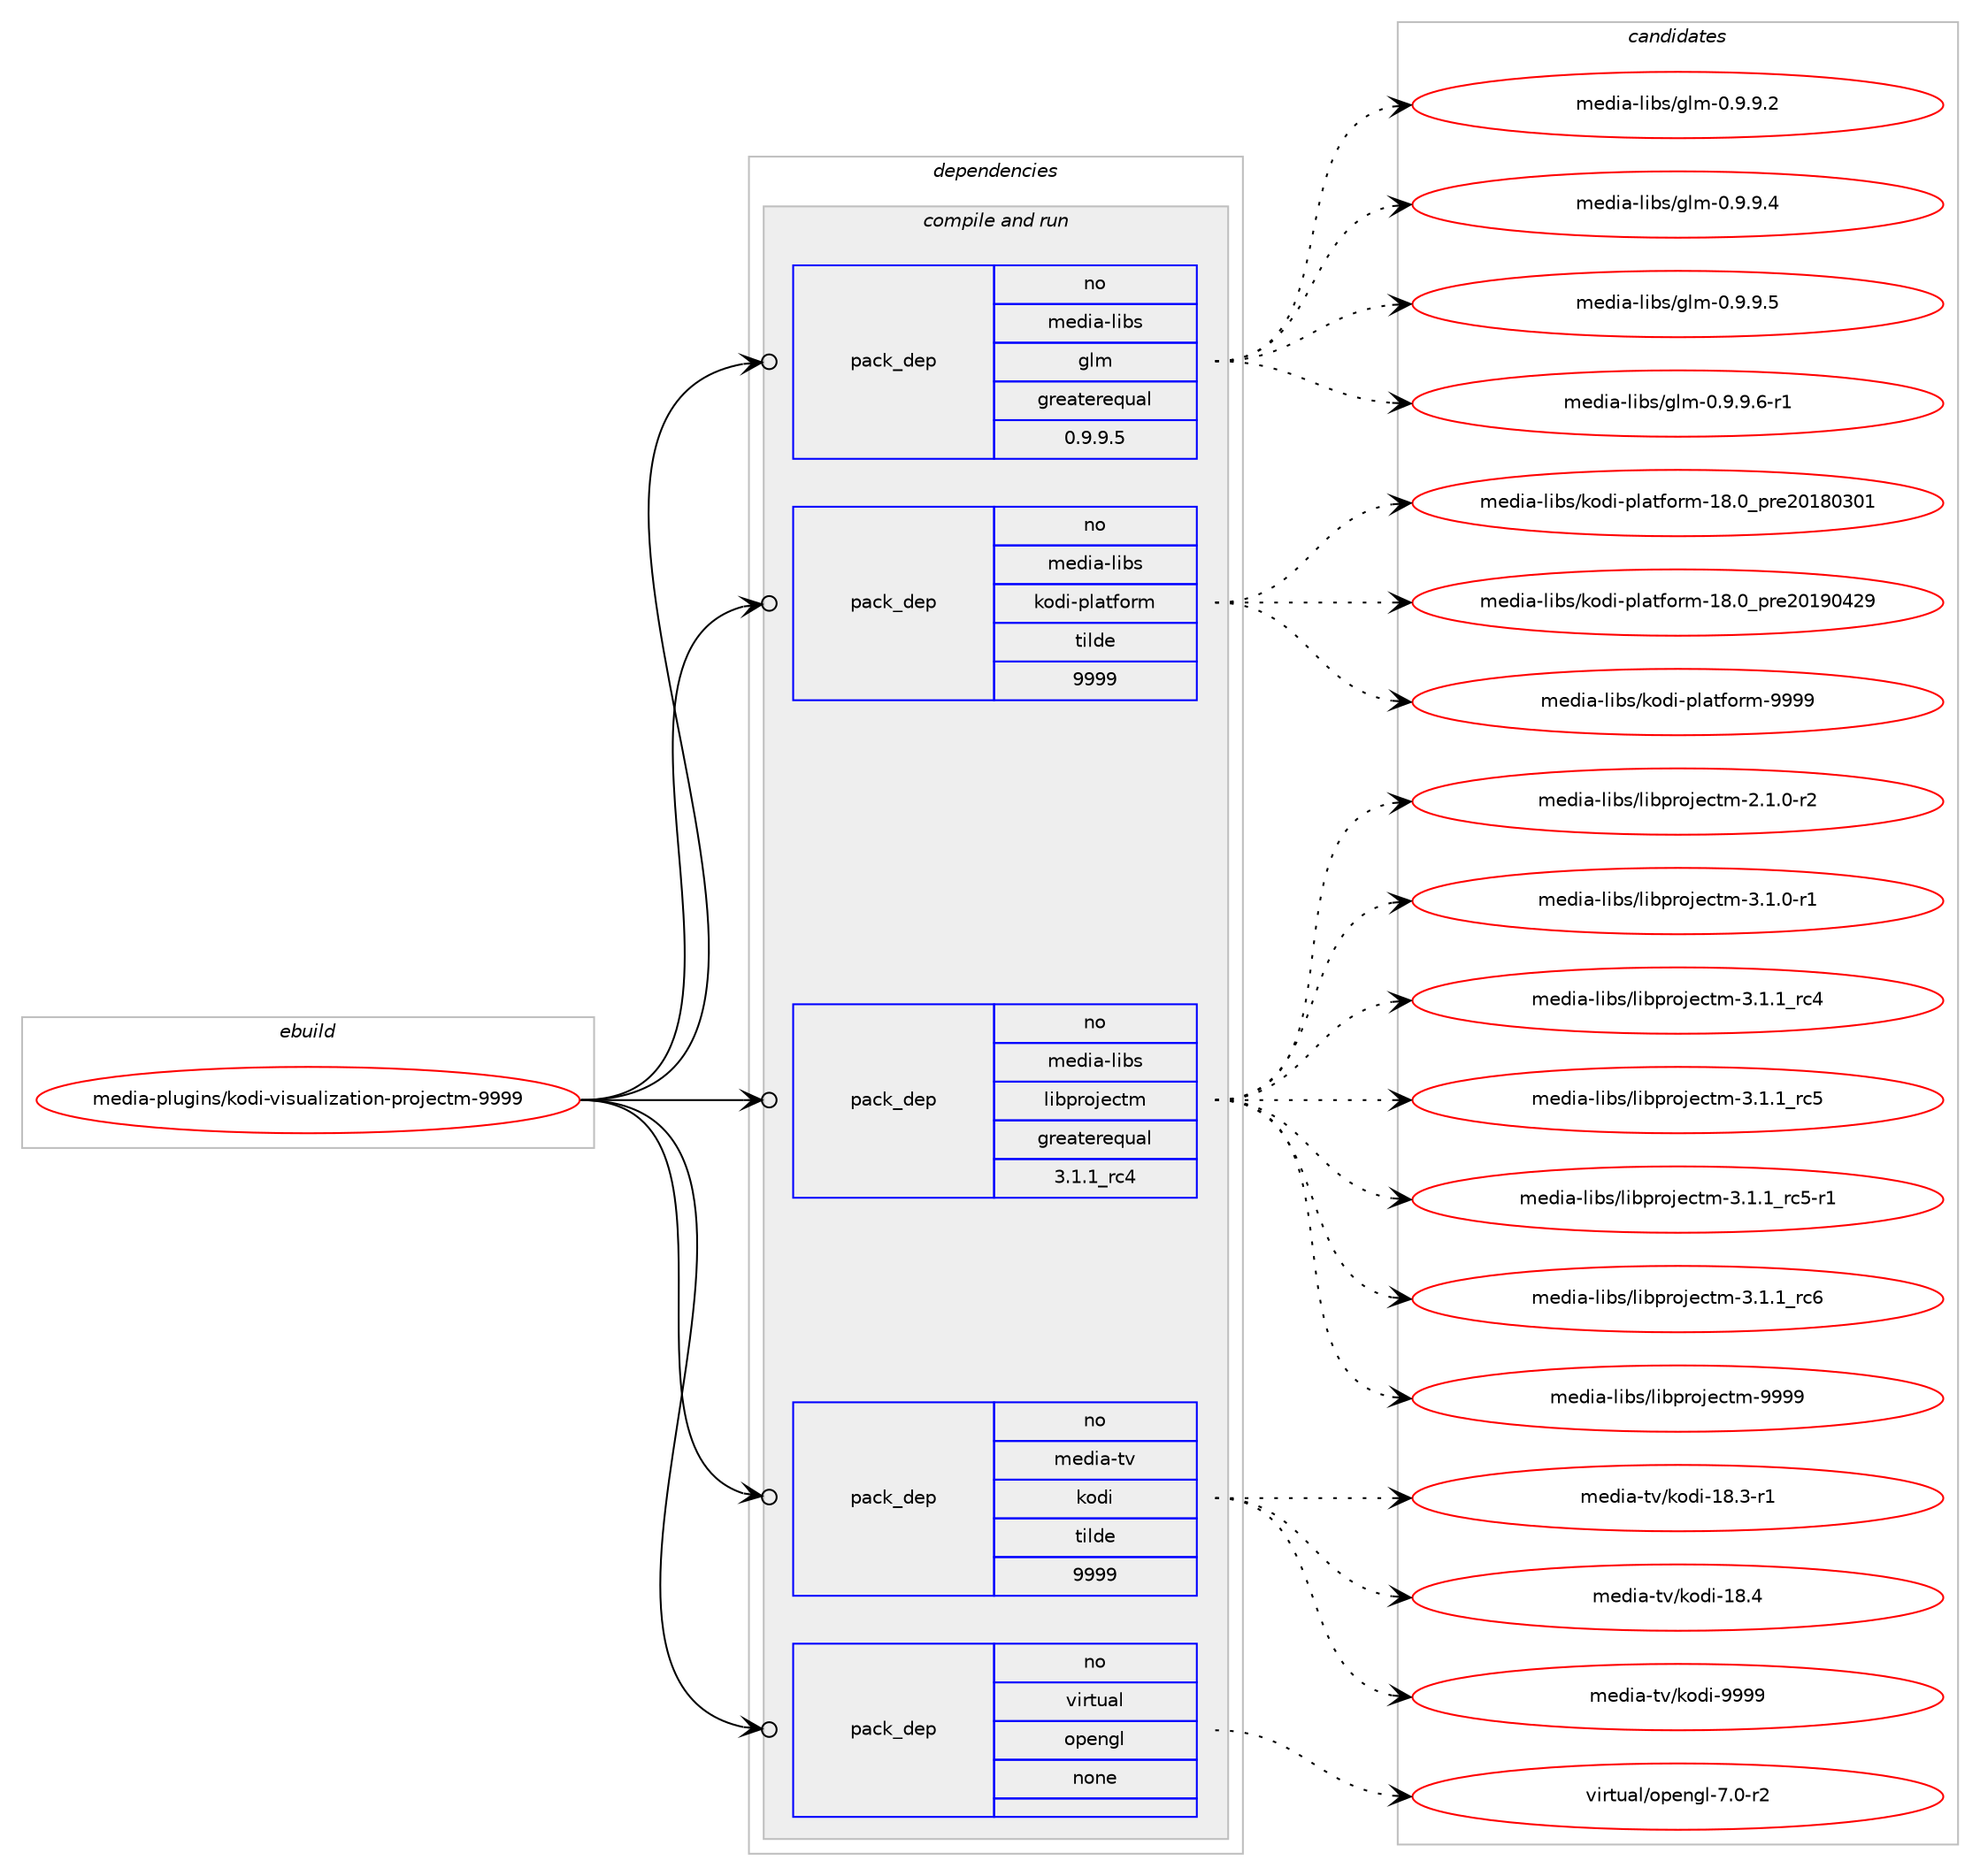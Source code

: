 digraph prolog {

# *************
# Graph options
# *************

newrank=true;
concentrate=true;
compound=true;
graph [rankdir=LR,fontname=Helvetica,fontsize=10,ranksep=1.5];#, ranksep=2.5, nodesep=0.2];
edge  [arrowhead=vee];
node  [fontname=Helvetica,fontsize=10];

# **********
# The ebuild
# **********

subgraph cluster_leftcol {
color=gray;
rank=same;
label=<<i>ebuild</i>>;
id [label="media-plugins/kodi-visualization-projectm-9999", color=red, width=4, href="../media-plugins/kodi-visualization-projectm-9999.svg"];
}

# ****************
# The dependencies
# ****************

subgraph cluster_midcol {
color=gray;
label=<<i>dependencies</i>>;
subgraph cluster_compile {
fillcolor="#eeeeee";
style=filled;
label=<<i>compile</i>>;
}
subgraph cluster_compileandrun {
fillcolor="#eeeeee";
style=filled;
label=<<i>compile and run</i>>;
subgraph pack587740 {
dependency794815 [label=<<TABLE BORDER="0" CELLBORDER="1" CELLSPACING="0" CELLPADDING="4" WIDTH="220"><TR><TD ROWSPAN="6" CELLPADDING="30">pack_dep</TD></TR><TR><TD WIDTH="110">no</TD></TR><TR><TD>media-libs</TD></TR><TR><TD>glm</TD></TR><TR><TD>greaterequal</TD></TR><TR><TD>0.9.9.5</TD></TR></TABLE>>, shape=none, color=blue];
}
id:e -> dependency794815:w [weight=20,style="solid",arrowhead="odotvee"];
subgraph pack587741 {
dependency794816 [label=<<TABLE BORDER="0" CELLBORDER="1" CELLSPACING="0" CELLPADDING="4" WIDTH="220"><TR><TD ROWSPAN="6" CELLPADDING="30">pack_dep</TD></TR><TR><TD WIDTH="110">no</TD></TR><TR><TD>media-libs</TD></TR><TR><TD>kodi-platform</TD></TR><TR><TD>tilde</TD></TR><TR><TD>9999</TD></TR></TABLE>>, shape=none, color=blue];
}
id:e -> dependency794816:w [weight=20,style="solid",arrowhead="odotvee"];
subgraph pack587742 {
dependency794817 [label=<<TABLE BORDER="0" CELLBORDER="1" CELLSPACING="0" CELLPADDING="4" WIDTH="220"><TR><TD ROWSPAN="6" CELLPADDING="30">pack_dep</TD></TR><TR><TD WIDTH="110">no</TD></TR><TR><TD>media-libs</TD></TR><TR><TD>libprojectm</TD></TR><TR><TD>greaterequal</TD></TR><TR><TD>3.1.1_rc4</TD></TR></TABLE>>, shape=none, color=blue];
}
id:e -> dependency794817:w [weight=20,style="solid",arrowhead="odotvee"];
subgraph pack587743 {
dependency794818 [label=<<TABLE BORDER="0" CELLBORDER="1" CELLSPACING="0" CELLPADDING="4" WIDTH="220"><TR><TD ROWSPAN="6" CELLPADDING="30">pack_dep</TD></TR><TR><TD WIDTH="110">no</TD></TR><TR><TD>media-tv</TD></TR><TR><TD>kodi</TD></TR><TR><TD>tilde</TD></TR><TR><TD>9999</TD></TR></TABLE>>, shape=none, color=blue];
}
id:e -> dependency794818:w [weight=20,style="solid",arrowhead="odotvee"];
subgraph pack587744 {
dependency794819 [label=<<TABLE BORDER="0" CELLBORDER="1" CELLSPACING="0" CELLPADDING="4" WIDTH="220"><TR><TD ROWSPAN="6" CELLPADDING="30">pack_dep</TD></TR><TR><TD WIDTH="110">no</TD></TR><TR><TD>virtual</TD></TR><TR><TD>opengl</TD></TR><TR><TD>none</TD></TR><TR><TD></TD></TR></TABLE>>, shape=none, color=blue];
}
id:e -> dependency794819:w [weight=20,style="solid",arrowhead="odotvee"];
}
subgraph cluster_run {
fillcolor="#eeeeee";
style=filled;
label=<<i>run</i>>;
}
}

# **************
# The candidates
# **************

subgraph cluster_choices {
rank=same;
color=gray;
label=<<i>candidates</i>>;

subgraph choice587740 {
color=black;
nodesep=1;
choice109101100105974510810598115471031081094548465746574650 [label="media-libs/glm-0.9.9.2", color=red, width=4,href="../media-libs/glm-0.9.9.2.svg"];
choice109101100105974510810598115471031081094548465746574652 [label="media-libs/glm-0.9.9.4", color=red, width=4,href="../media-libs/glm-0.9.9.4.svg"];
choice109101100105974510810598115471031081094548465746574653 [label="media-libs/glm-0.9.9.5", color=red, width=4,href="../media-libs/glm-0.9.9.5.svg"];
choice1091011001059745108105981154710310810945484657465746544511449 [label="media-libs/glm-0.9.9.6-r1", color=red, width=4,href="../media-libs/glm-0.9.9.6-r1.svg"];
dependency794815:e -> choice109101100105974510810598115471031081094548465746574650:w [style=dotted,weight="100"];
dependency794815:e -> choice109101100105974510810598115471031081094548465746574652:w [style=dotted,weight="100"];
dependency794815:e -> choice109101100105974510810598115471031081094548465746574653:w [style=dotted,weight="100"];
dependency794815:e -> choice1091011001059745108105981154710310810945484657465746544511449:w [style=dotted,weight="100"];
}
subgraph choice587741 {
color=black;
nodesep=1;
choice1091011001059745108105981154710711110010545112108971161021111141094549564648951121141015048495648514849 [label="media-libs/kodi-platform-18.0_pre20180301", color=red, width=4,href="../media-libs/kodi-platform-18.0_pre20180301.svg"];
choice1091011001059745108105981154710711110010545112108971161021111141094549564648951121141015048495748525057 [label="media-libs/kodi-platform-18.0_pre20190429", color=red, width=4,href="../media-libs/kodi-platform-18.0_pre20190429.svg"];
choice1091011001059745108105981154710711110010545112108971161021111141094557575757 [label="media-libs/kodi-platform-9999", color=red, width=4,href="../media-libs/kodi-platform-9999.svg"];
dependency794816:e -> choice1091011001059745108105981154710711110010545112108971161021111141094549564648951121141015048495648514849:w [style=dotted,weight="100"];
dependency794816:e -> choice1091011001059745108105981154710711110010545112108971161021111141094549564648951121141015048495748525057:w [style=dotted,weight="100"];
dependency794816:e -> choice1091011001059745108105981154710711110010545112108971161021111141094557575757:w [style=dotted,weight="100"];
}
subgraph choice587742 {
color=black;
nodesep=1;
choice1091011001059745108105981154710810598112114111106101991161094550464946484511450 [label="media-libs/libprojectm-2.1.0-r2", color=red, width=4,href="../media-libs/libprojectm-2.1.0-r2.svg"];
choice1091011001059745108105981154710810598112114111106101991161094551464946484511449 [label="media-libs/libprojectm-3.1.0-r1", color=red, width=4,href="../media-libs/libprojectm-3.1.0-r1.svg"];
choice109101100105974510810598115471081059811211411110610199116109455146494649951149952 [label="media-libs/libprojectm-3.1.1_rc4", color=red, width=4,href="../media-libs/libprojectm-3.1.1_rc4.svg"];
choice109101100105974510810598115471081059811211411110610199116109455146494649951149953 [label="media-libs/libprojectm-3.1.1_rc5", color=red, width=4,href="../media-libs/libprojectm-3.1.1_rc5.svg"];
choice1091011001059745108105981154710810598112114111106101991161094551464946499511499534511449 [label="media-libs/libprojectm-3.1.1_rc5-r1", color=red, width=4,href="../media-libs/libprojectm-3.1.1_rc5-r1.svg"];
choice109101100105974510810598115471081059811211411110610199116109455146494649951149954 [label="media-libs/libprojectm-3.1.1_rc6", color=red, width=4,href="../media-libs/libprojectm-3.1.1_rc6.svg"];
choice1091011001059745108105981154710810598112114111106101991161094557575757 [label="media-libs/libprojectm-9999", color=red, width=4,href="../media-libs/libprojectm-9999.svg"];
dependency794817:e -> choice1091011001059745108105981154710810598112114111106101991161094550464946484511450:w [style=dotted,weight="100"];
dependency794817:e -> choice1091011001059745108105981154710810598112114111106101991161094551464946484511449:w [style=dotted,weight="100"];
dependency794817:e -> choice109101100105974510810598115471081059811211411110610199116109455146494649951149952:w [style=dotted,weight="100"];
dependency794817:e -> choice109101100105974510810598115471081059811211411110610199116109455146494649951149953:w [style=dotted,weight="100"];
dependency794817:e -> choice1091011001059745108105981154710810598112114111106101991161094551464946499511499534511449:w [style=dotted,weight="100"];
dependency794817:e -> choice109101100105974510810598115471081059811211411110610199116109455146494649951149954:w [style=dotted,weight="100"];
dependency794817:e -> choice1091011001059745108105981154710810598112114111106101991161094557575757:w [style=dotted,weight="100"];
}
subgraph choice587743 {
color=black;
nodesep=1;
choice10910110010597451161184710711110010545495646514511449 [label="media-tv/kodi-18.3-r1", color=red, width=4,href="../media-tv/kodi-18.3-r1.svg"];
choice1091011001059745116118471071111001054549564652 [label="media-tv/kodi-18.4", color=red, width=4,href="../media-tv/kodi-18.4.svg"];
choice1091011001059745116118471071111001054557575757 [label="media-tv/kodi-9999", color=red, width=4,href="../media-tv/kodi-9999.svg"];
dependency794818:e -> choice10910110010597451161184710711110010545495646514511449:w [style=dotted,weight="100"];
dependency794818:e -> choice1091011001059745116118471071111001054549564652:w [style=dotted,weight="100"];
dependency794818:e -> choice1091011001059745116118471071111001054557575757:w [style=dotted,weight="100"];
}
subgraph choice587744 {
color=black;
nodesep=1;
choice1181051141161179710847111112101110103108455546484511450 [label="virtual/opengl-7.0-r2", color=red, width=4,href="../virtual/opengl-7.0-r2.svg"];
dependency794819:e -> choice1181051141161179710847111112101110103108455546484511450:w [style=dotted,weight="100"];
}
}

}
